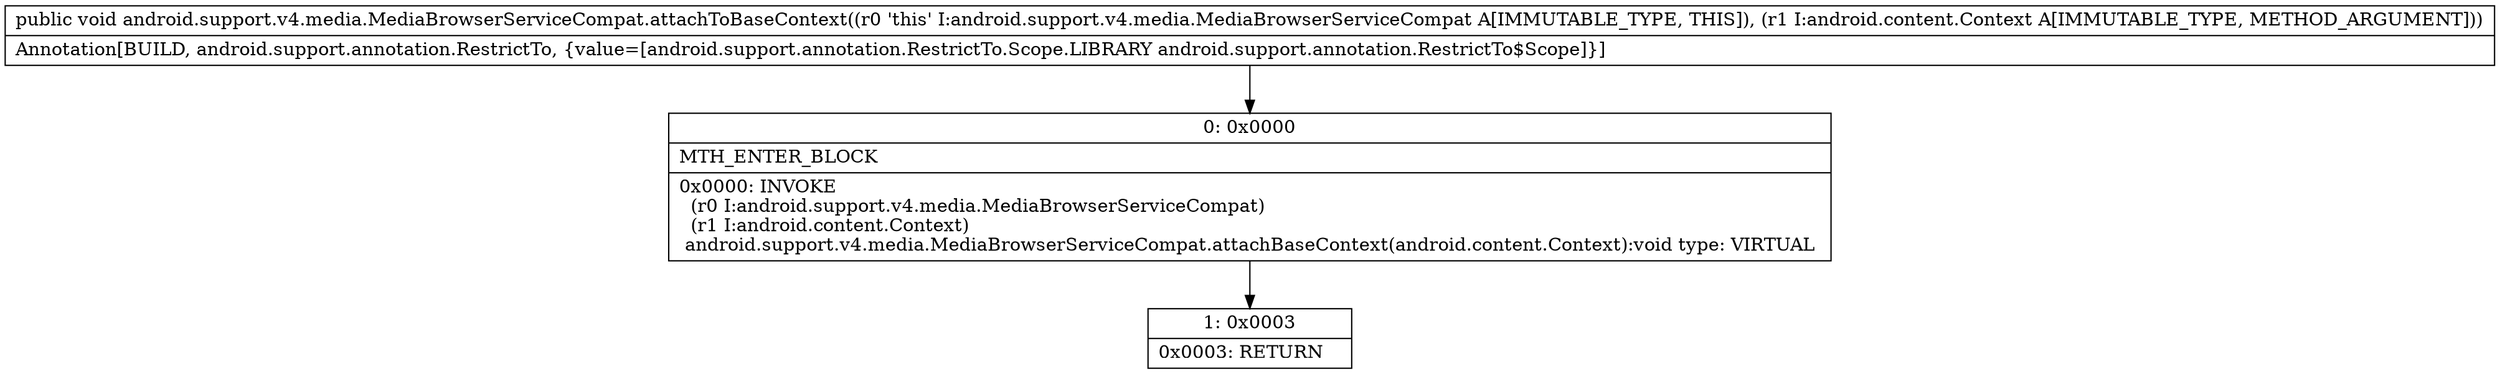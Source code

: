 digraph "CFG forandroid.support.v4.media.MediaBrowserServiceCompat.attachToBaseContext(Landroid\/content\/Context;)V" {
Node_0 [shape=record,label="{0\:\ 0x0000|MTH_ENTER_BLOCK\l|0x0000: INVOKE  \l  (r0 I:android.support.v4.media.MediaBrowserServiceCompat)\l  (r1 I:android.content.Context)\l android.support.v4.media.MediaBrowserServiceCompat.attachBaseContext(android.content.Context):void type: VIRTUAL \l}"];
Node_1 [shape=record,label="{1\:\ 0x0003|0x0003: RETURN   \l}"];
MethodNode[shape=record,label="{public void android.support.v4.media.MediaBrowserServiceCompat.attachToBaseContext((r0 'this' I:android.support.v4.media.MediaBrowserServiceCompat A[IMMUTABLE_TYPE, THIS]), (r1 I:android.content.Context A[IMMUTABLE_TYPE, METHOD_ARGUMENT]))  | Annotation[BUILD, android.support.annotation.RestrictTo, \{value=[android.support.annotation.RestrictTo.Scope.LIBRARY android.support.annotation.RestrictTo$Scope]\}]\l}"];
MethodNode -> Node_0;
Node_0 -> Node_1;
}

